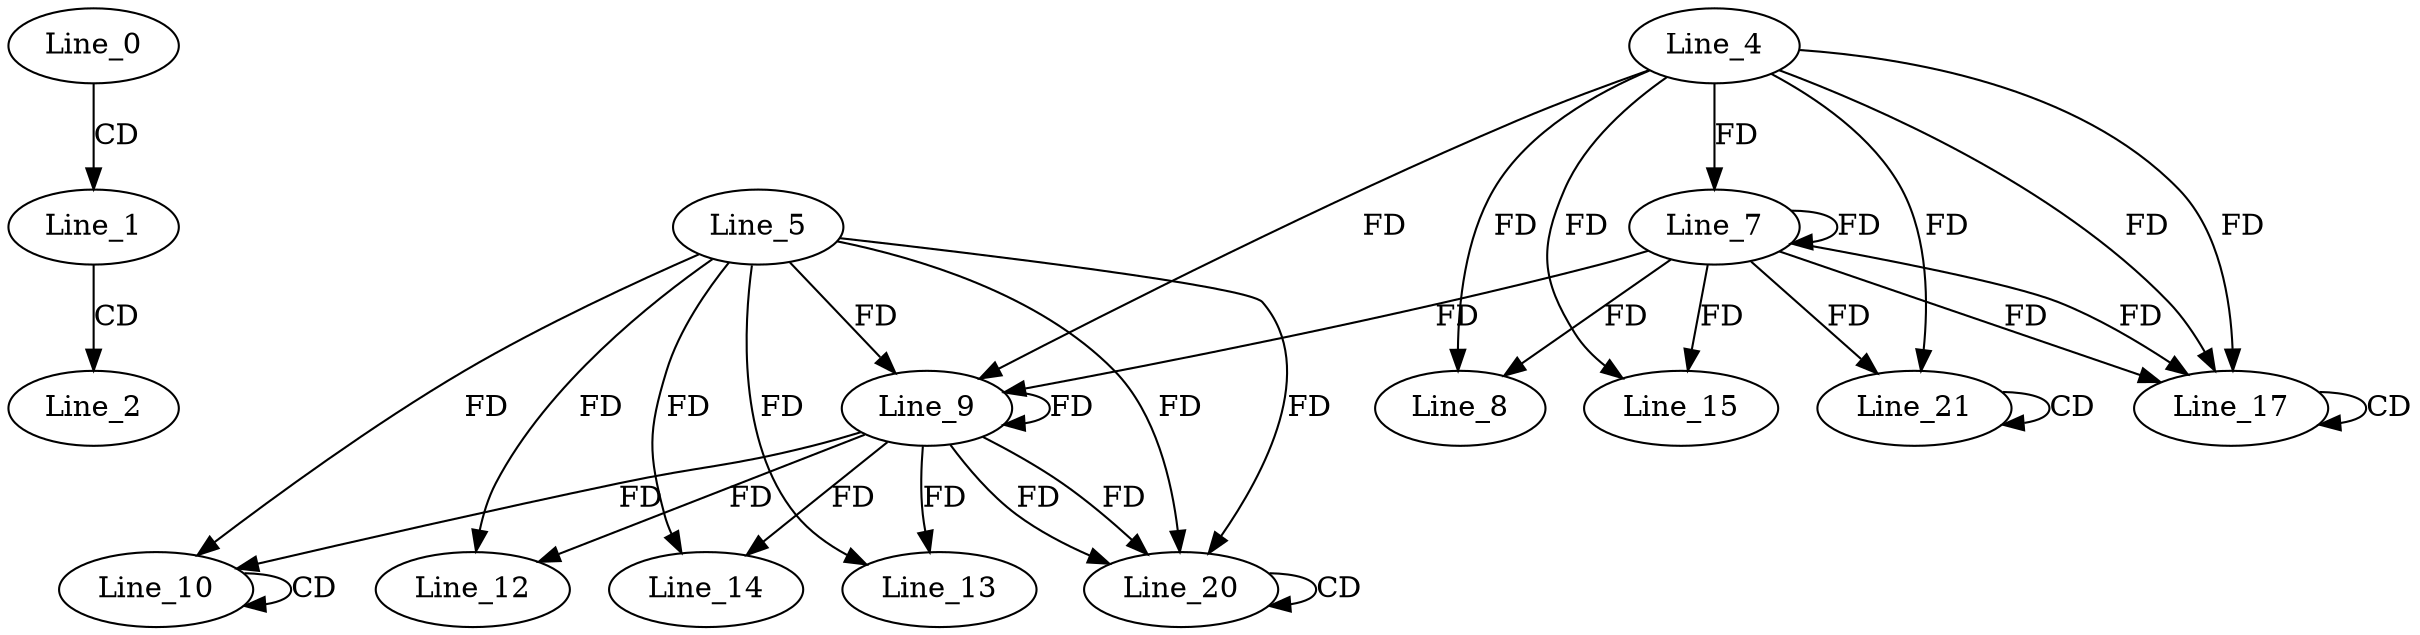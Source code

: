 digraph G {
  Line_0;
  Line_1;
  Line_2;
  Line_4;
  Line_7;
  Line_7;
  Line_8;
  Line_5;
  Line_9;
  Line_9;
  Line_10;
  Line_10;
  Line_12;
  Line_13;
  Line_14;
  Line_15;
  Line_17;
  Line_17;
  Line_20;
  Line_20;
  Line_21;
  Line_21;
  Line_0 -> Line_1 [ label="CD" ];
  Line_1 -> Line_2 [ label="CD" ];
  Line_4 -> Line_7 [ label="FD" ];
  Line_7 -> Line_7 [ label="FD" ];
  Line_4 -> Line_8 [ label="FD" ];
  Line_7 -> Line_8 [ label="FD" ];
  Line_5 -> Line_9 [ label="FD" ];
  Line_9 -> Line_9 [ label="FD" ];
  Line_4 -> Line_9 [ label="FD" ];
  Line_7 -> Line_9 [ label="FD" ];
  Line_10 -> Line_10 [ label="CD" ];
  Line_5 -> Line_10 [ label="FD" ];
  Line_9 -> Line_10 [ label="FD" ];
  Line_5 -> Line_12 [ label="FD" ];
  Line_9 -> Line_12 [ label="FD" ];
  Line_5 -> Line_13 [ label="FD" ];
  Line_9 -> Line_13 [ label="FD" ];
  Line_5 -> Line_14 [ label="FD" ];
  Line_9 -> Line_14 [ label="FD" ];
  Line_4 -> Line_15 [ label="FD" ];
  Line_7 -> Line_15 [ label="FD" ];
  Line_4 -> Line_17 [ label="FD" ];
  Line_7 -> Line_17 [ label="FD" ];
  Line_17 -> Line_17 [ label="CD" ];
  Line_4 -> Line_17 [ label="FD" ];
  Line_7 -> Line_17 [ label="FD" ];
  Line_5 -> Line_20 [ label="FD" ];
  Line_9 -> Line_20 [ label="FD" ];
  Line_20 -> Line_20 [ label="CD" ];
  Line_5 -> Line_20 [ label="FD" ];
  Line_9 -> Line_20 [ label="FD" ];
  Line_21 -> Line_21 [ label="CD" ];
  Line_4 -> Line_21 [ label="FD" ];
  Line_7 -> Line_21 [ label="FD" ];
}
